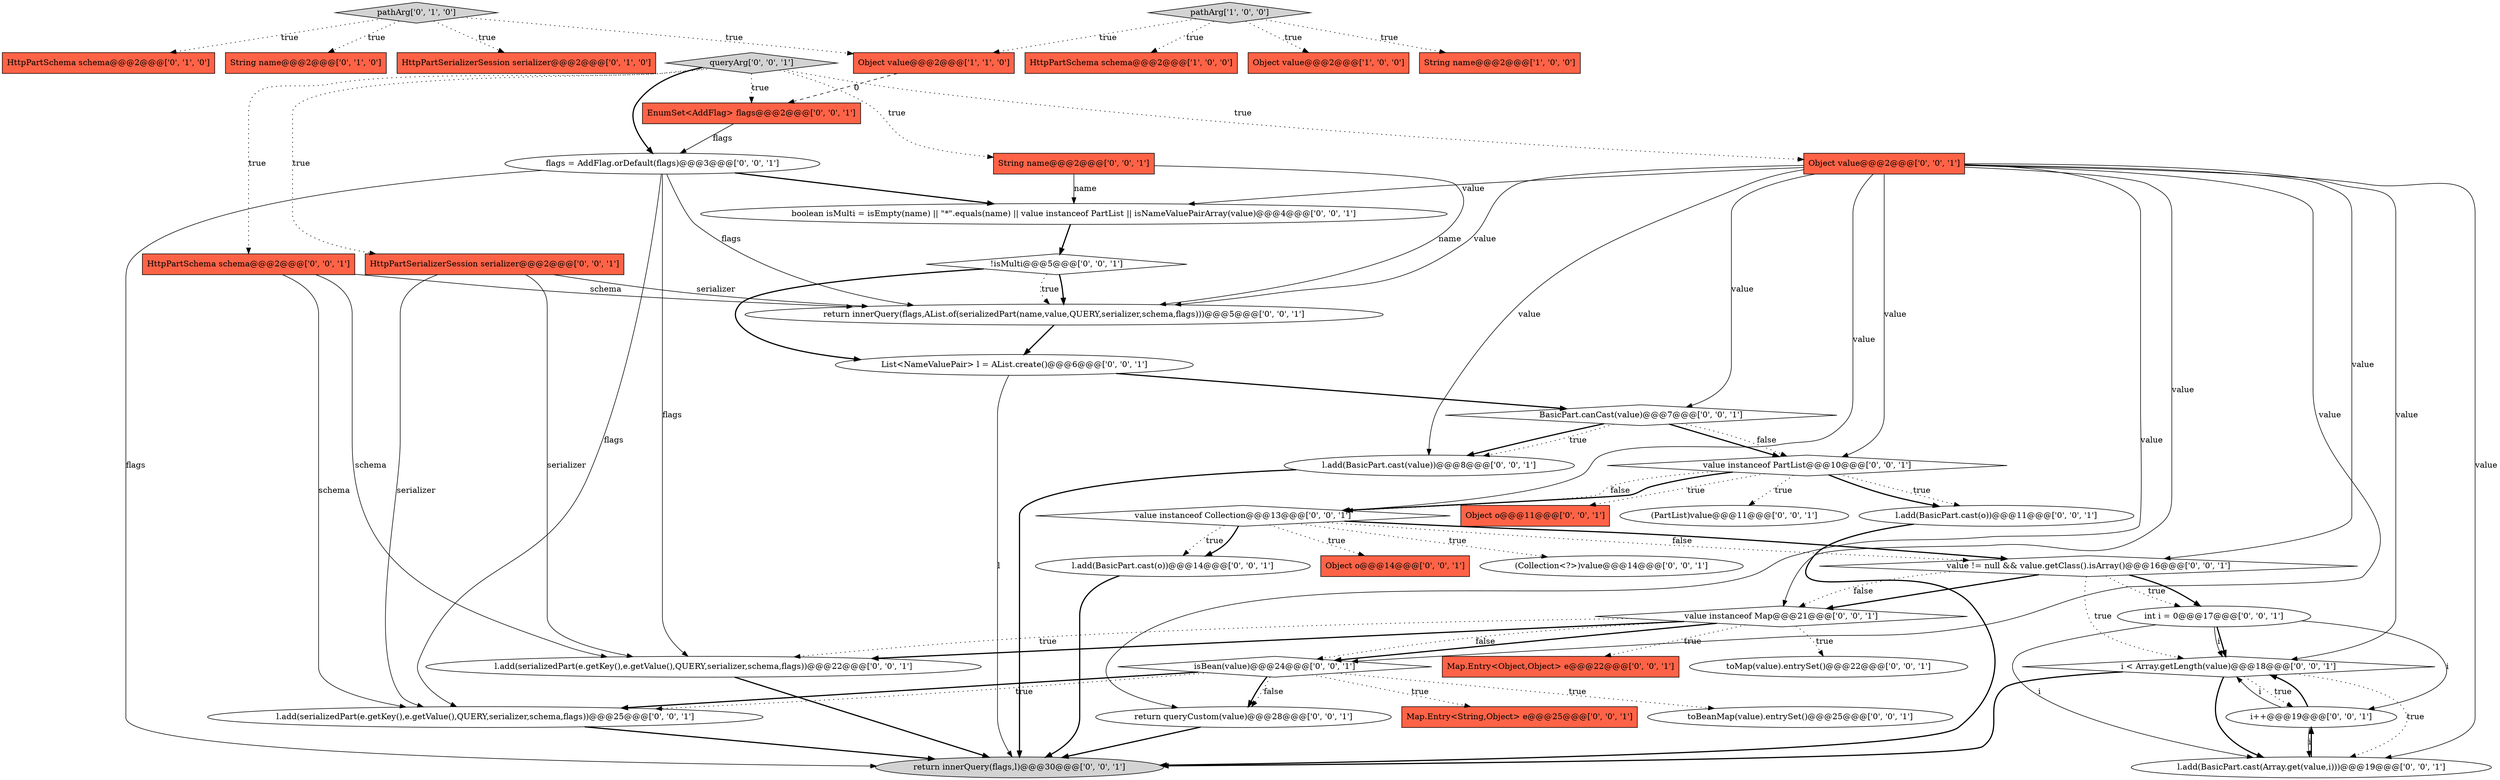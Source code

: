 digraph {
17 [style = filled, label = "!isMulti@@@5@@@['0', '0', '1']", fillcolor = white, shape = diamond image = "AAA0AAABBB3BBB"];
6 [style = filled, label = "HttpPartSerializerSession serializer@@@2@@@['0', '1', '0']", fillcolor = tomato, shape = box image = "AAA0AAABBB2BBB"];
3 [style = filled, label = "Object value@@@2@@@['1', '1', '0']", fillcolor = tomato, shape = box image = "AAA0AAABBB1BBB"];
40 [style = filled, label = "value instanceof Collection@@@13@@@['0', '0', '1']", fillcolor = white, shape = diamond image = "AAA0AAABBB3BBB"];
27 [style = filled, label = "Map.Entry<String,Object> e@@@25@@@['0', '0', '1']", fillcolor = tomato, shape = box image = "AAA0AAABBB3BBB"];
39 [style = filled, label = "l.add(BasicPart.cast(o))@@@11@@@['0', '0', '1']", fillcolor = white, shape = ellipse image = "AAA0AAABBB3BBB"];
32 [style = filled, label = "isBean(value)@@@24@@@['0', '0', '1']", fillcolor = white, shape = diamond image = "AAA0AAABBB3BBB"];
26 [style = filled, label = "return innerQuery(flags,AList.of(serializedPart(name,value,QUERY,serializer,schema,flags)))@@@5@@@['0', '0', '1']", fillcolor = white, shape = ellipse image = "AAA0AAABBB3BBB"];
38 [style = filled, label = "toBeanMap(value).entrySet()@@@25@@@['0', '0', '1']", fillcolor = white, shape = ellipse image = "AAA0AAABBB3BBB"];
23 [style = filled, label = "(Collection<?>)value@@@14@@@['0', '0', '1']", fillcolor = white, shape = ellipse image = "AAA0AAABBB3BBB"];
43 [style = filled, label = "i++@@@19@@@['0', '0', '1']", fillcolor = white, shape = ellipse image = "AAA0AAABBB3BBB"];
7 [style = filled, label = "pathArg['0', '1', '0']", fillcolor = lightgray, shape = diamond image = "AAA0AAABBB2BBB"];
8 [style = filled, label = "String name@@@2@@@['0', '1', '0']", fillcolor = tomato, shape = box image = "AAA0AAABBB2BBB"];
16 [style = filled, label = "String name@@@2@@@['0', '0', '1']", fillcolor = tomato, shape = box image = "AAA0AAABBB3BBB"];
22 [style = filled, label = "(PartList)value@@@11@@@['0', '0', '1']", fillcolor = white, shape = ellipse image = "AAA0AAABBB3BBB"];
5 [style = filled, label = "HttpPartSchema schema@@@2@@@['0', '1', '0']", fillcolor = tomato, shape = box image = "AAA0AAABBB2BBB"];
11 [style = filled, label = "List<NameValuePair> l = AList.create()@@@6@@@['0', '0', '1']", fillcolor = white, shape = ellipse image = "AAA0AAABBB3BBB"];
14 [style = filled, label = "Object o@@@11@@@['0', '0', '1']", fillcolor = tomato, shape = box image = "AAA0AAABBB3BBB"];
20 [style = filled, label = "queryArg['0', '0', '1']", fillcolor = lightgray, shape = diamond image = "AAA0AAABBB3BBB"];
31 [style = filled, label = "l.add(BasicPart.cast(Array.get(value,i)))@@@19@@@['0', '0', '1']", fillcolor = white, shape = ellipse image = "AAA0AAABBB3BBB"];
28 [style = filled, label = "value != null && value.getClass().isArray()@@@16@@@['0', '0', '1']", fillcolor = white, shape = diamond image = "AAA0AAABBB3BBB"];
33 [style = filled, label = "i < Array.getLength(value)@@@18@@@['0', '0', '1']", fillcolor = white, shape = diamond image = "AAA0AAABBB3BBB"];
12 [style = filled, label = "l.add(serializedPart(e.getKey(),e.getValue(),QUERY,serializer,schema,flags))@@@22@@@['0', '0', '1']", fillcolor = white, shape = ellipse image = "AAA0AAABBB3BBB"];
35 [style = filled, label = "Map.Entry<Object,Object> e@@@22@@@['0', '0', '1']", fillcolor = tomato, shape = box image = "AAA0AAABBB3BBB"];
30 [style = filled, label = "flags = AddFlag.orDefault(flags)@@@3@@@['0', '0', '1']", fillcolor = white, shape = ellipse image = "AAA0AAABBB3BBB"];
19 [style = filled, label = "l.add(BasicPart.cast(o))@@@14@@@['0', '0', '1']", fillcolor = white, shape = ellipse image = "AAA0AAABBB3BBB"];
18 [style = filled, label = "HttpPartSerializerSession serializer@@@2@@@['0', '0', '1']", fillcolor = tomato, shape = box image = "AAA0AAABBB3BBB"];
1 [style = filled, label = "HttpPartSchema schema@@@2@@@['1', '0', '0']", fillcolor = tomato, shape = box image = "AAA0AAABBB1BBB"];
24 [style = filled, label = "BasicPart.canCast(value)@@@7@@@['0', '0', '1']", fillcolor = white, shape = diamond image = "AAA0AAABBB3BBB"];
37 [style = filled, label = "l.add(BasicPart.cast(value))@@@8@@@['0', '0', '1']", fillcolor = white, shape = ellipse image = "AAA0AAABBB3BBB"];
9 [style = filled, label = "return queryCustom(value)@@@28@@@['0', '0', '1']", fillcolor = white, shape = ellipse image = "AAA0AAABBB3BBB"];
10 [style = filled, label = "value instanceof Map@@@21@@@['0', '0', '1']", fillcolor = white, shape = diamond image = "AAA0AAABBB3BBB"];
25 [style = filled, label = "return innerQuery(flags,l)@@@30@@@['0', '0', '1']", fillcolor = lightgray, shape = ellipse image = "AAA0AAABBB3BBB"];
2 [style = filled, label = "Object value@@@2@@@['1', '0', '0']", fillcolor = tomato, shape = box image = "AAA0AAABBB1BBB"];
41 [style = filled, label = "value instanceof PartList@@@10@@@['0', '0', '1']", fillcolor = white, shape = diamond image = "AAA0AAABBB3BBB"];
0 [style = filled, label = "String name@@@2@@@['1', '0', '0']", fillcolor = tomato, shape = box image = "AAA0AAABBB1BBB"];
36 [style = filled, label = "boolean isMulti = isEmpty(name) || \"*\".equals(name) || value instanceof PartList || isNameValuePairArray(value)@@@4@@@['0', '0', '1']", fillcolor = white, shape = ellipse image = "AAA0AAABBB3BBB"];
44 [style = filled, label = "toMap(value).entrySet()@@@22@@@['0', '0', '1']", fillcolor = white, shape = ellipse image = "AAA0AAABBB3BBB"];
13 [style = filled, label = "l.add(serializedPart(e.getKey(),e.getValue(),QUERY,serializer,schema,flags))@@@25@@@['0', '0', '1']", fillcolor = white, shape = ellipse image = "AAA0AAABBB3BBB"];
21 [style = filled, label = "Object value@@@2@@@['0', '0', '1']", fillcolor = tomato, shape = box image = "AAA0AAABBB3BBB"];
15 [style = filled, label = "Object o@@@14@@@['0', '0', '1']", fillcolor = tomato, shape = box image = "AAA0AAABBB3BBB"];
42 [style = filled, label = "int i = 0@@@17@@@['0', '0', '1']", fillcolor = white, shape = ellipse image = "AAA0AAABBB3BBB"];
34 [style = filled, label = "EnumSet<AddFlag> flags@@@2@@@['0', '0', '1']", fillcolor = tomato, shape = box image = "AAA0AAABBB3BBB"];
4 [style = filled, label = "pathArg['1', '0', '0']", fillcolor = lightgray, shape = diamond image = "AAA0AAABBB1BBB"];
29 [style = filled, label = "HttpPartSchema schema@@@2@@@['0', '0', '1']", fillcolor = tomato, shape = box image = "AAA0AAABBB3BBB"];
12->25 [style = bold, label=""];
32->9 [style = bold, label=""];
41->14 [style = dotted, label="true"];
21->33 [style = solid, label="value"];
28->33 [style = dotted, label="true"];
10->12 [style = dotted, label="true"];
20->21 [style = dotted, label="true"];
20->18 [style = dotted, label="true"];
13->25 [style = bold, label=""];
18->26 [style = solid, label="serializer"];
40->28 [style = bold, label=""];
21->9 [style = solid, label="value"];
4->0 [style = dotted, label="true"];
32->27 [style = dotted, label="true"];
33->31 [style = dotted, label="true"];
41->22 [style = dotted, label="true"];
20->30 [style = bold, label=""];
21->24 [style = solid, label="value"];
29->26 [style = solid, label="schema"];
21->41 [style = solid, label="value"];
9->25 [style = bold, label=""];
36->17 [style = bold, label=""];
21->31 [style = solid, label="value"];
21->10 [style = solid, label="value"];
41->40 [style = dotted, label="false"];
20->34 [style = dotted, label="true"];
24->37 [style = bold, label=""];
31->43 [style = bold, label=""];
41->40 [style = bold, label=""];
11->25 [style = solid, label="l"];
33->31 [style = bold, label=""];
41->39 [style = dotted, label="true"];
28->10 [style = dotted, label="false"];
7->8 [style = dotted, label="true"];
21->28 [style = solid, label="value"];
41->39 [style = bold, label=""];
30->26 [style = solid, label="flags"];
20->16 [style = dotted, label="true"];
20->29 [style = dotted, label="true"];
7->5 [style = dotted, label="true"];
21->40 [style = solid, label="value"];
18->12 [style = solid, label="serializer"];
30->12 [style = solid, label="flags"];
43->31 [style = solid, label="i"];
17->11 [style = bold, label=""];
28->10 [style = bold, label=""];
21->36 [style = solid, label="value"];
28->42 [style = dotted, label="true"];
32->38 [style = dotted, label="true"];
30->25 [style = solid, label="flags"];
18->13 [style = solid, label="serializer"];
43->33 [style = bold, label=""];
30->36 [style = bold, label=""];
32->9 [style = dotted, label="false"];
42->33 [style = bold, label=""];
29->12 [style = solid, label="schema"];
40->23 [style = dotted, label="true"];
17->26 [style = bold, label=""];
10->44 [style = dotted, label="true"];
4->3 [style = dotted, label="true"];
24->37 [style = dotted, label="true"];
16->26 [style = solid, label="name"];
40->15 [style = dotted, label="true"];
16->36 [style = solid, label="name"];
4->1 [style = dotted, label="true"];
11->24 [style = bold, label=""];
19->25 [style = bold, label=""];
26->11 [style = bold, label=""];
21->32 [style = solid, label="value"];
28->42 [style = bold, label=""];
10->35 [style = dotted, label="true"];
17->26 [style = dotted, label="true"];
40->28 [style = dotted, label="false"];
39->25 [style = bold, label=""];
7->3 [style = dotted, label="true"];
4->2 [style = dotted, label="true"];
32->13 [style = bold, label=""];
10->32 [style = bold, label=""];
21->26 [style = solid, label="value"];
29->13 [style = solid, label="schema"];
30->13 [style = solid, label="flags"];
10->32 [style = dotted, label="false"];
43->33 [style = solid, label="i"];
42->31 [style = solid, label="i"];
32->13 [style = dotted, label="true"];
10->12 [style = bold, label=""];
34->30 [style = solid, label="flags"];
40->19 [style = dotted, label="true"];
24->41 [style = bold, label=""];
33->43 [style = dotted, label="true"];
40->19 [style = bold, label=""];
3->34 [style = dashed, label="0"];
42->33 [style = solid, label="i"];
24->41 [style = dotted, label="false"];
42->43 [style = solid, label="i"];
33->25 [style = bold, label=""];
37->25 [style = bold, label=""];
21->37 [style = solid, label="value"];
7->6 [style = dotted, label="true"];
}
